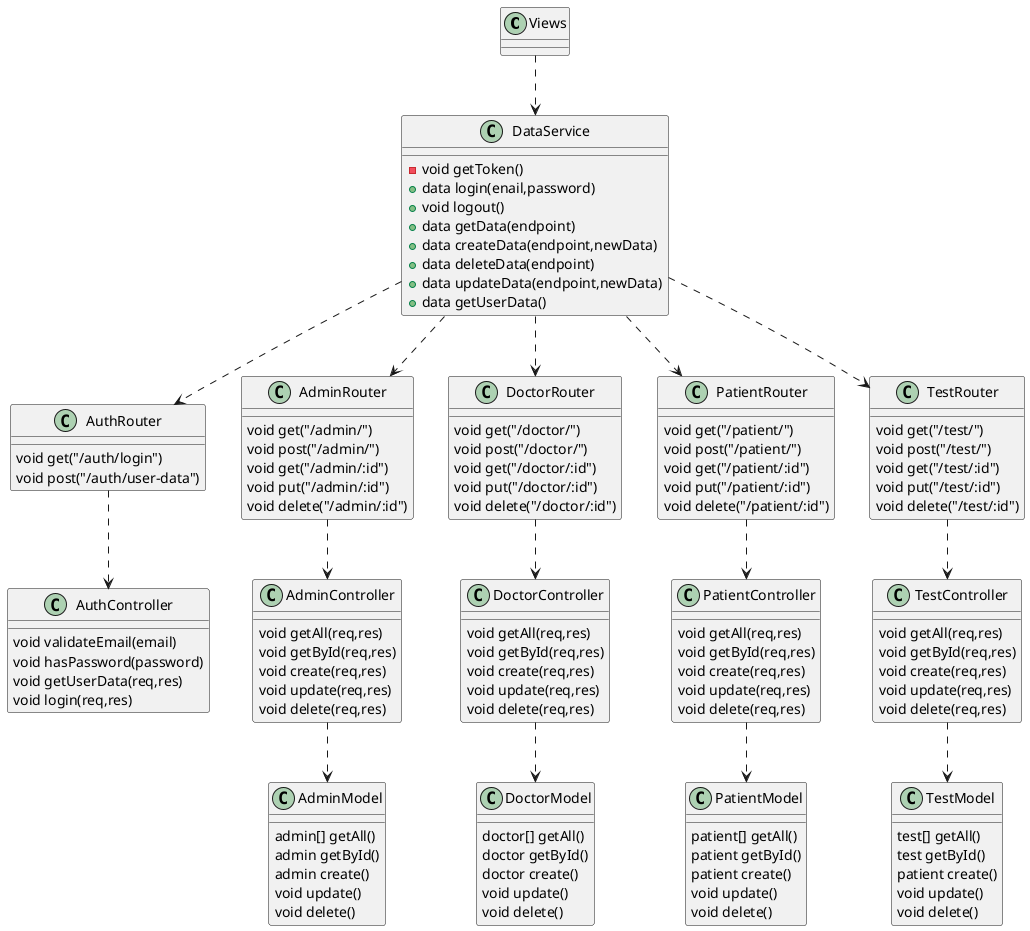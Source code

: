 @startuml

Views ..> DataService

DataService ..> AuthRouter
DataService ..> AdminRouter
DataService ..> DoctorRouter
DataService ..> PatientRouter
DataService ..> TestRouter

AuthRouter ..> AuthController
AdminRouter ..> AdminController
DoctorRouter ..> DoctorController
PatientRouter ..> PatientController
TestRouter ..> TestController

AdminController ..> AdminModel
DoctorController ..> DoctorModel
PatientController ..> PatientModel
TestController ..> TestModel

class DataService {
        -void getToken()
    +data login(enail,password)
    +void logout()
    +data getData(endpoint)
    +data createData(endpoint,newData) 
    +data deleteData(endpoint) 
    +data updateData(endpoint,newData) 
    +data getUserData() 
}

class AuthRouter {
    void get("/auth/login")
    void post("/auth/user-data")
}

class AdminRouter {
    void get("/admin/")
    void post("/admin/")
    void get("/admin/:id")
    void put("/admin/:id")
    void delete("/admin/:id")
}

class DoctorRouter {
    void get("/doctor/")
    void post("/doctor/")
    void get("/doctor/:id")
    void put("/doctor/:id")
    void delete("/doctor/:id")
}

class PatientRouter {
    void get("/patient/")
    void post("/patient/")
    void get("/patient/:id")
    void put("/patient/:id")
    void delete("/patient/:id")
}

class TestRouter {
    void get("/test/")
    void post("/test/")
    void get("/test/:id")
    void put("/test/:id")
    void delete("/test/:id")
}


class AuthController {
    void validateEmail(email)
    void hasPassword(password)
    void getUserData(req,res)
    void login(req,res)
}

class AdminController {
    void getAll(req,res)
    void getById(req,res)
    void create(req,res)
    void update(req,res)
    void delete(req,res)
}

class DoctorController {
    void getAll(req,res)
    void getById(req,res)
    void create(req,res)
    void update(req,res)
    void delete(req,res)
}

class PatientController {
    void getAll(req,res)
    void getById(req,res)
    void create(req,res)
    void update(req,res)
    void delete(req,res)
}

class TestController {
    void getAll(req,res)
    void getById(req,res)
    void create(req,res)
    void update(req,res)
    void delete(req,res)
}

class AdminModel {
    admin[] getAll()
    admin getById()
    admin create()
    void update()
    void delete()
}

class DoctorModel {
    doctor[] getAll()
    doctor getById()
    doctor create()
    void update()
    void delete()
}

class PatientModel {
    patient[] getAll()
    patient getById()
    patient create()
    void update()
    void delete()
}

class TestModel {
    test[] getAll()
    test getById()
    patient create()
    void update()
    void delete()
}

@enduml